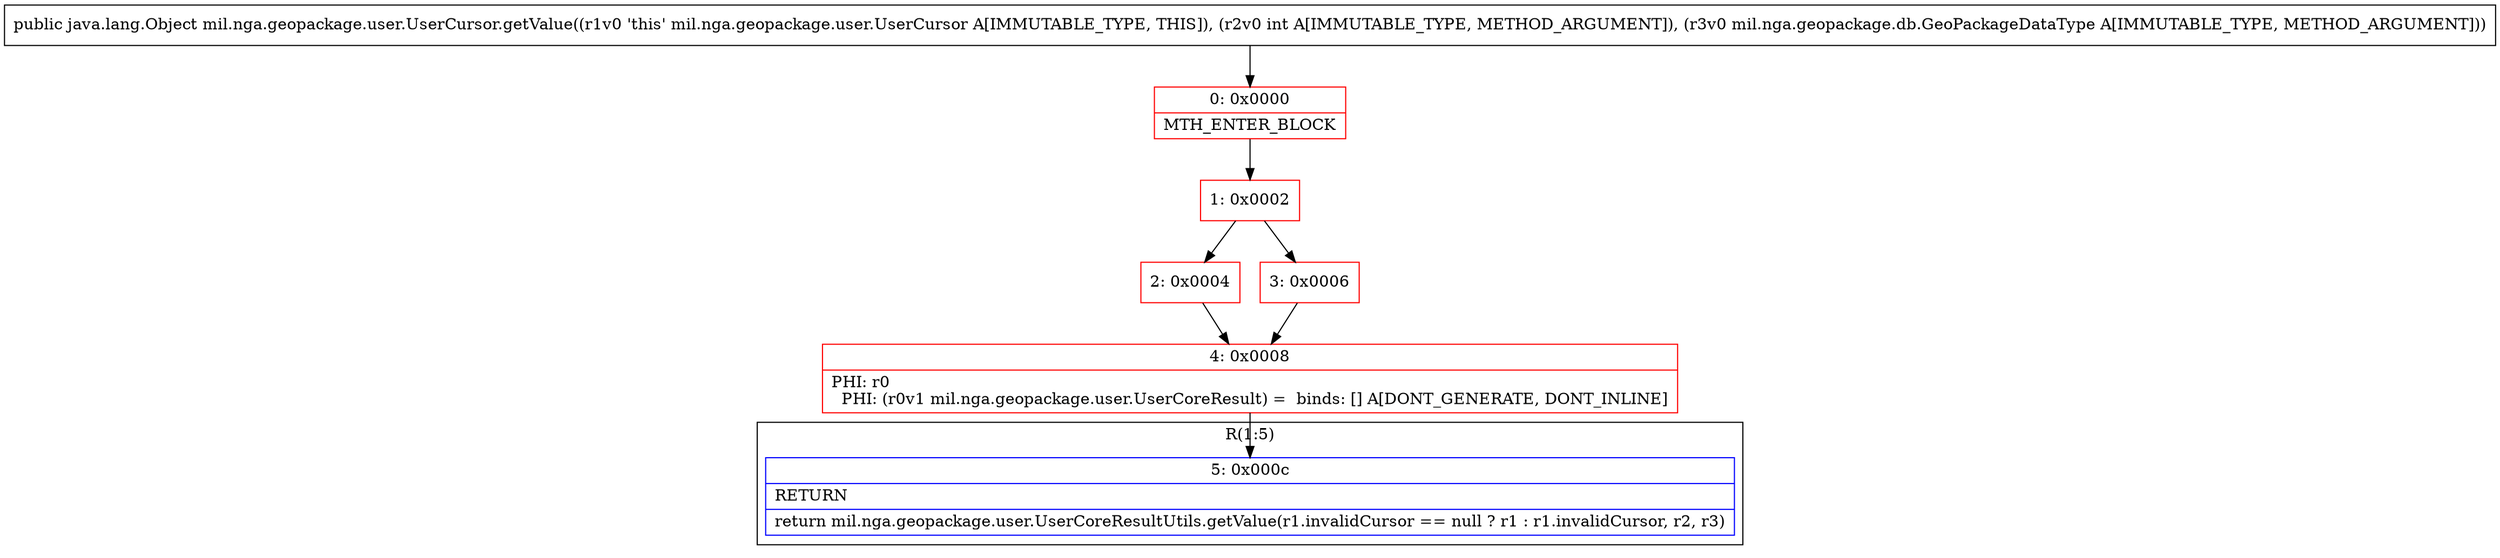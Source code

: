 digraph "CFG formil.nga.geopackage.user.UserCursor.getValue(ILmil\/nga\/geopackage\/db\/GeoPackageDataType;)Ljava\/lang\/Object;" {
subgraph cluster_Region_122448174 {
label = "R(1:5)";
node [shape=record,color=blue];
Node_5 [shape=record,label="{5\:\ 0x000c|RETURN\l|return mil.nga.geopackage.user.UserCoreResultUtils.getValue(r1.invalidCursor == null ? r1 : r1.invalidCursor, r2, r3)\l}"];
}
Node_0 [shape=record,color=red,label="{0\:\ 0x0000|MTH_ENTER_BLOCK\l}"];
Node_1 [shape=record,color=red,label="{1\:\ 0x0002}"];
Node_2 [shape=record,color=red,label="{2\:\ 0x0004}"];
Node_3 [shape=record,color=red,label="{3\:\ 0x0006}"];
Node_4 [shape=record,color=red,label="{4\:\ 0x0008|PHI: r0 \l  PHI: (r0v1 mil.nga.geopackage.user.UserCoreResult) =  binds: [] A[DONT_GENERATE, DONT_INLINE]\l}"];
MethodNode[shape=record,label="{public java.lang.Object mil.nga.geopackage.user.UserCursor.getValue((r1v0 'this' mil.nga.geopackage.user.UserCursor A[IMMUTABLE_TYPE, THIS]), (r2v0 int A[IMMUTABLE_TYPE, METHOD_ARGUMENT]), (r3v0 mil.nga.geopackage.db.GeoPackageDataType A[IMMUTABLE_TYPE, METHOD_ARGUMENT])) }"];
MethodNode -> Node_0;
Node_0 -> Node_1;
Node_1 -> Node_2;
Node_1 -> Node_3;
Node_2 -> Node_4;
Node_3 -> Node_4;
Node_4 -> Node_5;
}

